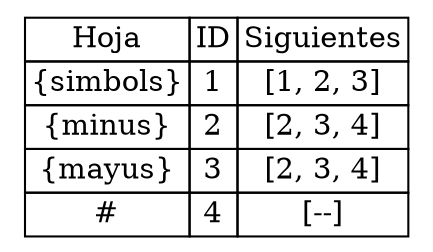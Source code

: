 digraph grafica{
rankdir=TB;
node [shape=plaintext];
some_node [label=<<table border="0" cellborder="1" cellspacing="0"><tr><td>Hoja</td><td>ID</td><td>Siguientes</td></tr><tr><td>{simbols}</td><td>1</td><td>[1, 2, 3]</td></tr><tr><td>{minus}</td><td>2</td><td>[2, 3, 4]</td></tr><tr><td>{mayus}</td><td>3</td><td>[2, 3, 4]</td></tr><tr><td>#</td><td>4</td><td>[--]</td></tr></table>>];}
